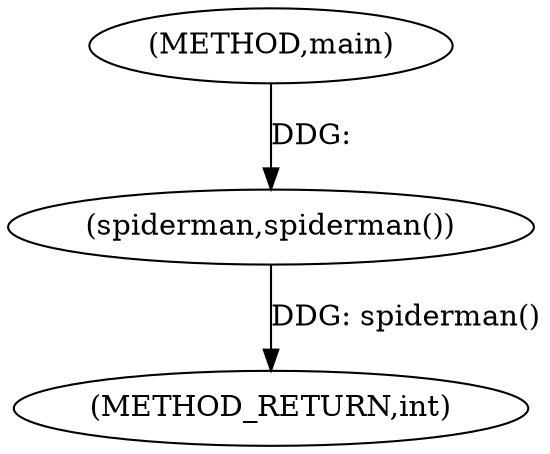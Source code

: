 digraph "main" {  
"1000180" [label = "(METHOD,main)" ]
"1000184" [label = "(METHOD_RETURN,int)" ]
"1000183" [label = "(spiderman,spiderman())" ]
  "1000183" -> "1000184"  [ label = "DDG: spiderman()"] 
  "1000180" -> "1000183"  [ label = "DDG: "] 
}
